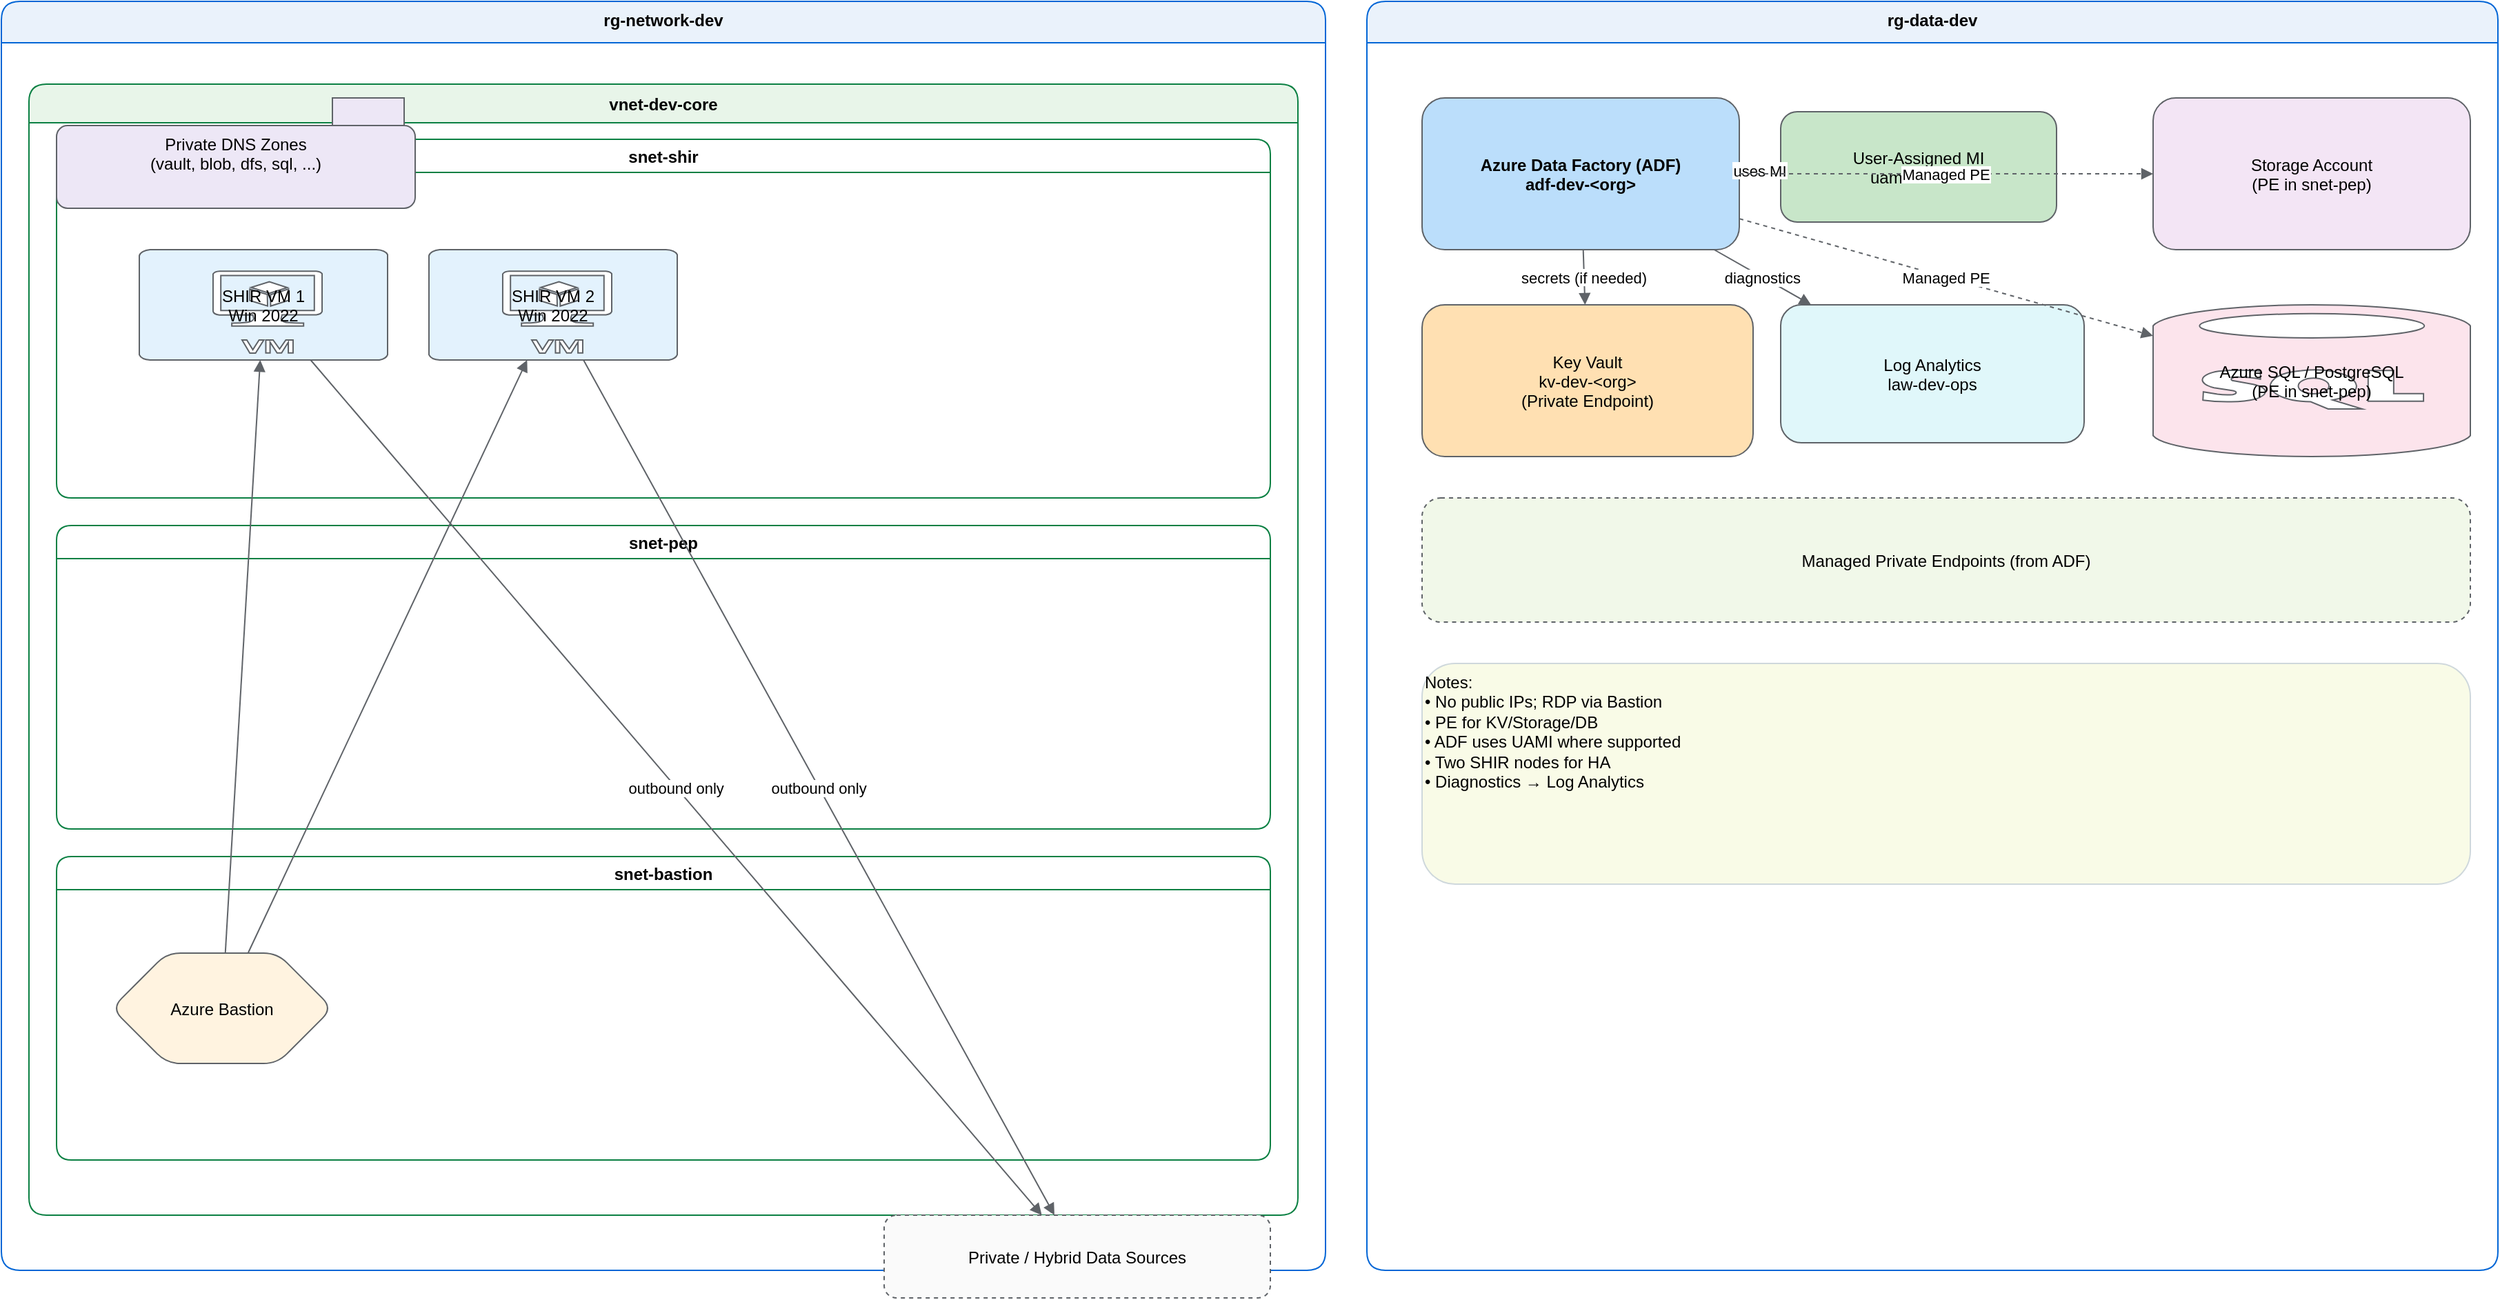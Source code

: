 <mxfile version="24.7.7" type="device">
  <diagram id="ADFDevSecure" name="ADF Dev - Secure Architecture">
    <mxGraphModel dx="1600" dy="900" grid="1" gridSize="10" guides="1" tooltips="1" connect="1" arrows="1" fold="1" page="1" pageScale="1" pageWidth="1920" pageHeight="1080" math="0" shadow="0">
      <root>
        <mxCell id="0"/>
        <mxCell id="1" parent="0"/>

        <!-- Resource Groups -->
        <mxCell id="rgdata" value="rg-data-dev" style="swimlane;fontStyle=1;align=center;verticalAlign=top;childLayout=stackLayout;horizontal=1;horizontalStack=0;startSize=30;rounded=1;strokeColor=#0366d6;fillColor=#eaf2fb;" vertex="1" parent="1">
          <mxGeometry x="1020" y="40" width="820" height="920" as="geometry"/>
        </mxCell>

        <mxCell id="rgnet" value="rg-network-dev" style="swimlane;fontStyle=1;align=center;verticalAlign=top;childLayout=stackLayout;horizontal=1;horizontalStack=0;startSize=30;rounded=1;strokeColor=#0366d6;fillColor=#eaf2fb;" vertex="1" parent="1">
          <mxGeometry x="30" y="40" width="960" height="920" as="geometry"/>
        </mxCell>

        <!-- VNet -->
        <mxCell id="vnet" value="vnet-dev-core" style="swimlane;startSize=28;rounded=1;strokeColor=#0b8043;fillColor=#e8f5e9;fontStyle=1;" vertex="1" parent="rgnet">
          <mxGeometry x="20" y="60" width="920" height="820" as="geometry"/>
        </mxCell>

        <!-- Subnets -->
        <mxCell id="snet_shir" value="snet-shir" style="swimlane;startSize=24;rounded=1;strokeColor=#0b8043;fillColor=#ffffff;fontStyle=1;" vertex="1" parent="vnet">
          <mxGeometry x="20" y="40" width="880" height="260" as="geometry"/>
        </mxCell>

        <mxCell id="snet_pep" value="snet-pep" style="swimlane;startSize=24;rounded=1;strokeColor=#0b8043;fillColor=#ffffff;fontStyle=1;" vertex="1" parent="vnet">
          <mxGeometry x="20" y="320" width="880" height="220" as="geometry"/>
        </mxCell>

        <mxCell id="snet_bastion" value="snet-bastion" style="swimlane;startSize=24;rounded=1;strokeColor=#0b8043;fillColor=#ffffff;fontStyle=1;" vertex="1" parent="vnet">
          <mxGeometry x="20" y="560" width="880" height="220" as="geometry"/>
        </mxCell>

        <!-- Bastion -->
        <mxCell id="bastion" value="Azure Bastion" style="shape=hexagon;perimeter=hexagonPerimeter2;rounded=1;strokeColor=#5f6368;fillColor=#fff3e0;" vertex="1" parent="snet_bastion">
          <mxGeometry x="40" y="70" width="160" height="80" as="geometry"/>
        </mxCell>

        <!-- SHIR VMs -->
        <mxCell id="shir1" value="SHIR VM 1&#xa;Win 2022" style="shape=mxgraph.azure.virtual_machine;strokeColor=#5f6368;fillColor=#e3f2fd;rounded=1;" vertex="1" parent="snet_shir">
          <mxGeometry x="60" y="80" width="180" height="80" as="geometry"/>
        </mxCell>

        <mxCell id="shir2" value="SHIR VM 2&#xa;Win 2022" style="shape=mxgraph.azure.virtual_machine;strokeColor=#5f6368;fillColor=#e3f2fd;rounded=1;" vertex="1" parent="snet_shir">
          <mxGeometry x="270" y="80" width="180" height="80" as="geometry"/>
        </mxCell>

        <!-- Private DNS Zones -->
        <mxCell id="pdns" value="Private DNS Zones&#xa;(vault, blob, dfs, sql, ...)" style="shape=folder;rounded=1;strokeColor=#5f6368;fillColor=#ede7f6;" vertex="1" parent="rgnet">
          <mxGeometry x="40" y="70" width="260" height="80" as="geometry"/>
        </mxCell>

        <!-- Data Factory -->
        <mxCell id="adf" value="Azure Data Factory (ADF)&#xa;adf-dev-&lt;org&gt;" style="shape=mxgraph.azure.data_factory;strokeColor=#5f6368;fillColor=#bbdefb;rounded=1;fontStyle=1" vertex="1" parent="rgdata">
          <mxGeometry x="40" y="70" width="230" height="110" as="geometry"/>
        </mxCell>

        <!-- Managed Identity -->
        <mxCell id="uami" value="User-Assigned MI&#xa;uami-adf-dev" style="shape=mxgraph.azure.active_directory;strokeColor=#5f6368;fillColor=#c8e6c9;rounded=1;" vertex="1" parent="rgdata">
          <mxGeometry x="300" y="80" width="200" height="80" as="geometry"/>
        </mxCell>

        <!-- Key Vault -->
        <mxCell id="kv" value="Key Vault&#xa;kv-dev-&lt;org&gt;&#xa;(Private Endpoint)" style="shape=mxgraph.azure.key_vaults;strokeColor=#5f6368;fillColor=#ffe0b2;rounded=1;" vertex="1" parent="rgdata">
          <mxGeometry x="40" y="220" width="240" height="110" as="geometry"/>
        </mxCell>

        <!-- Log Analytics -->
        <mxCell id="law" value="Log Analytics&#xa;law-dev-ops" style="shape=mxgraph.azure.log_analytics_workspaces;strokeColor=#5f6368;fillColor=#e0f7fa;rounded=1;" vertex="1" parent="rgdata">
          <mxGeometry x="300" y="220" width="220" height="100" as="geometry"/>
        </mxCell>

        <!-- Storage Account -->
        <mxCell id="stg" value="Storage Account&#xa;(PE in snet-pep)" style="shape=mxgraph.azure.storage_account;strokeColor=#5f6368;fillColor=#f3e5f5;rounded=1;" vertex="1" parent="rgdata">
          <mxGeometry x="570" y="70" width="230" height="110" as="geometry"/>
        </mxCell>

        <!-- Azure SQL -->
        <mxCell id="sql" value="Azure SQL / PostgreSQL&#xa;(PE in snet-pep)" style="shape=mxgraph.azure.sql_database;strokeColor=#5f6368;fillColor=#fce4ec;rounded=1;" vertex="1" parent="rgdata">
          <mxGeometry x="570" y="220" width="230" height="110" as="geometry"/>
        </mxCell>

        <!-- Managed Private Endpoints block -->
        <mxCell id="mpe" value="Managed Private Endpoints (from ADF)" style="rounded=1;strokeColor=#5f6368;fillColor=#f1f8e9;dashed=1;" vertex="1" parent="rgdata">
          <mxGeometry x="40" y="360" width="760" height="90" as="geometry"/>
        </mxCell>

        <!-- Connectors -->
        <!-- Bastion -> SHIR -->
        <mxCell id="e1" edge="1" parent="vnet" source="bastion" target="shir1" style="endArrow=block;strokeColor=#5f6368;">
          <mxGeometry relative="1" as="geometry"/>
        </mxCell>
        <mxCell id="e2" edge="1" parent="vnet" source="bastion" target="shir2" style="endArrow=block;strokeColor=#5f6368;">
          <mxGeometry relative="1" as="geometry"/>
        </mxCell>

        <!-- ADF -> UAMI -->
        <mxCell id="e3" edge="1" parent="rgdata" source="adf" target="uami" value="uses MI" style="endArrow=block;strokeColor=#5f6368;labelBackgroundColor=#ffffff;">
          <mxGeometry relative="1" as="geometry"/>
        </mxCell>

        <!-- ADF -> Key Vault -->
        <mxCell id="e4" edge="1" parent="rgdata" source="adf" target="kv" value="secrets (if needed)" style="endArrow=block;strokeColor=#5f6368;labelBackgroundColor=#ffffff;">
          <mxGeometry relative="1" as="geometry"/>
        </mxCell>

        <!-- ADF -> Log Analytics -->
        <mxCell id="e5" edge="1" parent="rgdata" source="adf" target="law" value="diagnostics" style="endArrow=block;strokeColor=#5f6368;labelBackgroundColor=#ffffff;">
          <mxGeometry relative="1" as="geometry"/>
        </mxCell>

        <!-- ADF Managed PE to Storage/SQL -->
        <mxCell id="e6" edge="1" parent="rgdata" source="adf" target="stg" value="Managed PE" style="endArrow=block;dashed=1;strokeColor=#5f6368;labelBackgroundColor=#ffffff;">
          <mxGeometry relative="1" as="geometry"/>
        </mxCell>
        <mxCell id="e7" edge="1" parent="rgdata" source="adf" target="sql" value="Managed PE" style="endArrow=block;dashed=1;strokeColor=#5f6368;labelBackgroundColor=#ffffff;">
          <mxGeometry relative="1" as="geometry"/>
        </mxCell>

        <!-- SHIR -> Private/Hybrid sources (abstract) -->
        <mxCell id="onprem" value="Private / Hybrid Data Sources" style="rounded=1;strokeColor=#5f6368;fillColor=#fafafa;dashed=1;" vertex="1" parent="rgnet">
          <mxGeometry x="640" y="880" width="280" height="60" as="geometry"/>
        </mxCell>
        <mxCell id="e8" edge="1" parent="rgnet" source="shir1" target="onprem" value="outbound only" style="endArrow=block;strokeColor=#5f6368;labelBackgroundColor=#ffffff;">
          <mxGeometry relative="1" as="geometry"/>
        </mxCell>
        <mxCell id="e9" edge="1" parent="rgnet" source="shir2" target="onprem" value="outbound only" style="endArrow=block;strokeColor=#5f6368;labelBackgroundColor=#ffffff;">
          <mxGeometry relative="1" as="geometry"/>
        </mxCell>

        <!-- Notes -->
        <mxCell id="notes" value="Notes:&#xa;• No public IPs; RDP via Bastion&#xa;• PE for KV/Storage/DB&#xa;• ADF uses UAMI where supported&#xa;• Two SHIR nodes for HA&#xa;• Diagnostics → Log Analytics" style="text;whiteSpace=wrap;rounded=1;strokeColor=#cfd8dc;fillColor=#f9fbe7;" vertex="1" parent="rgdata">
          <mxGeometry x="40" y="480" width="760" height="160" as="geometry"/>
        </mxCell>

      </root>
    </mxGraphModel>
  </diagram>
</mxfile>
